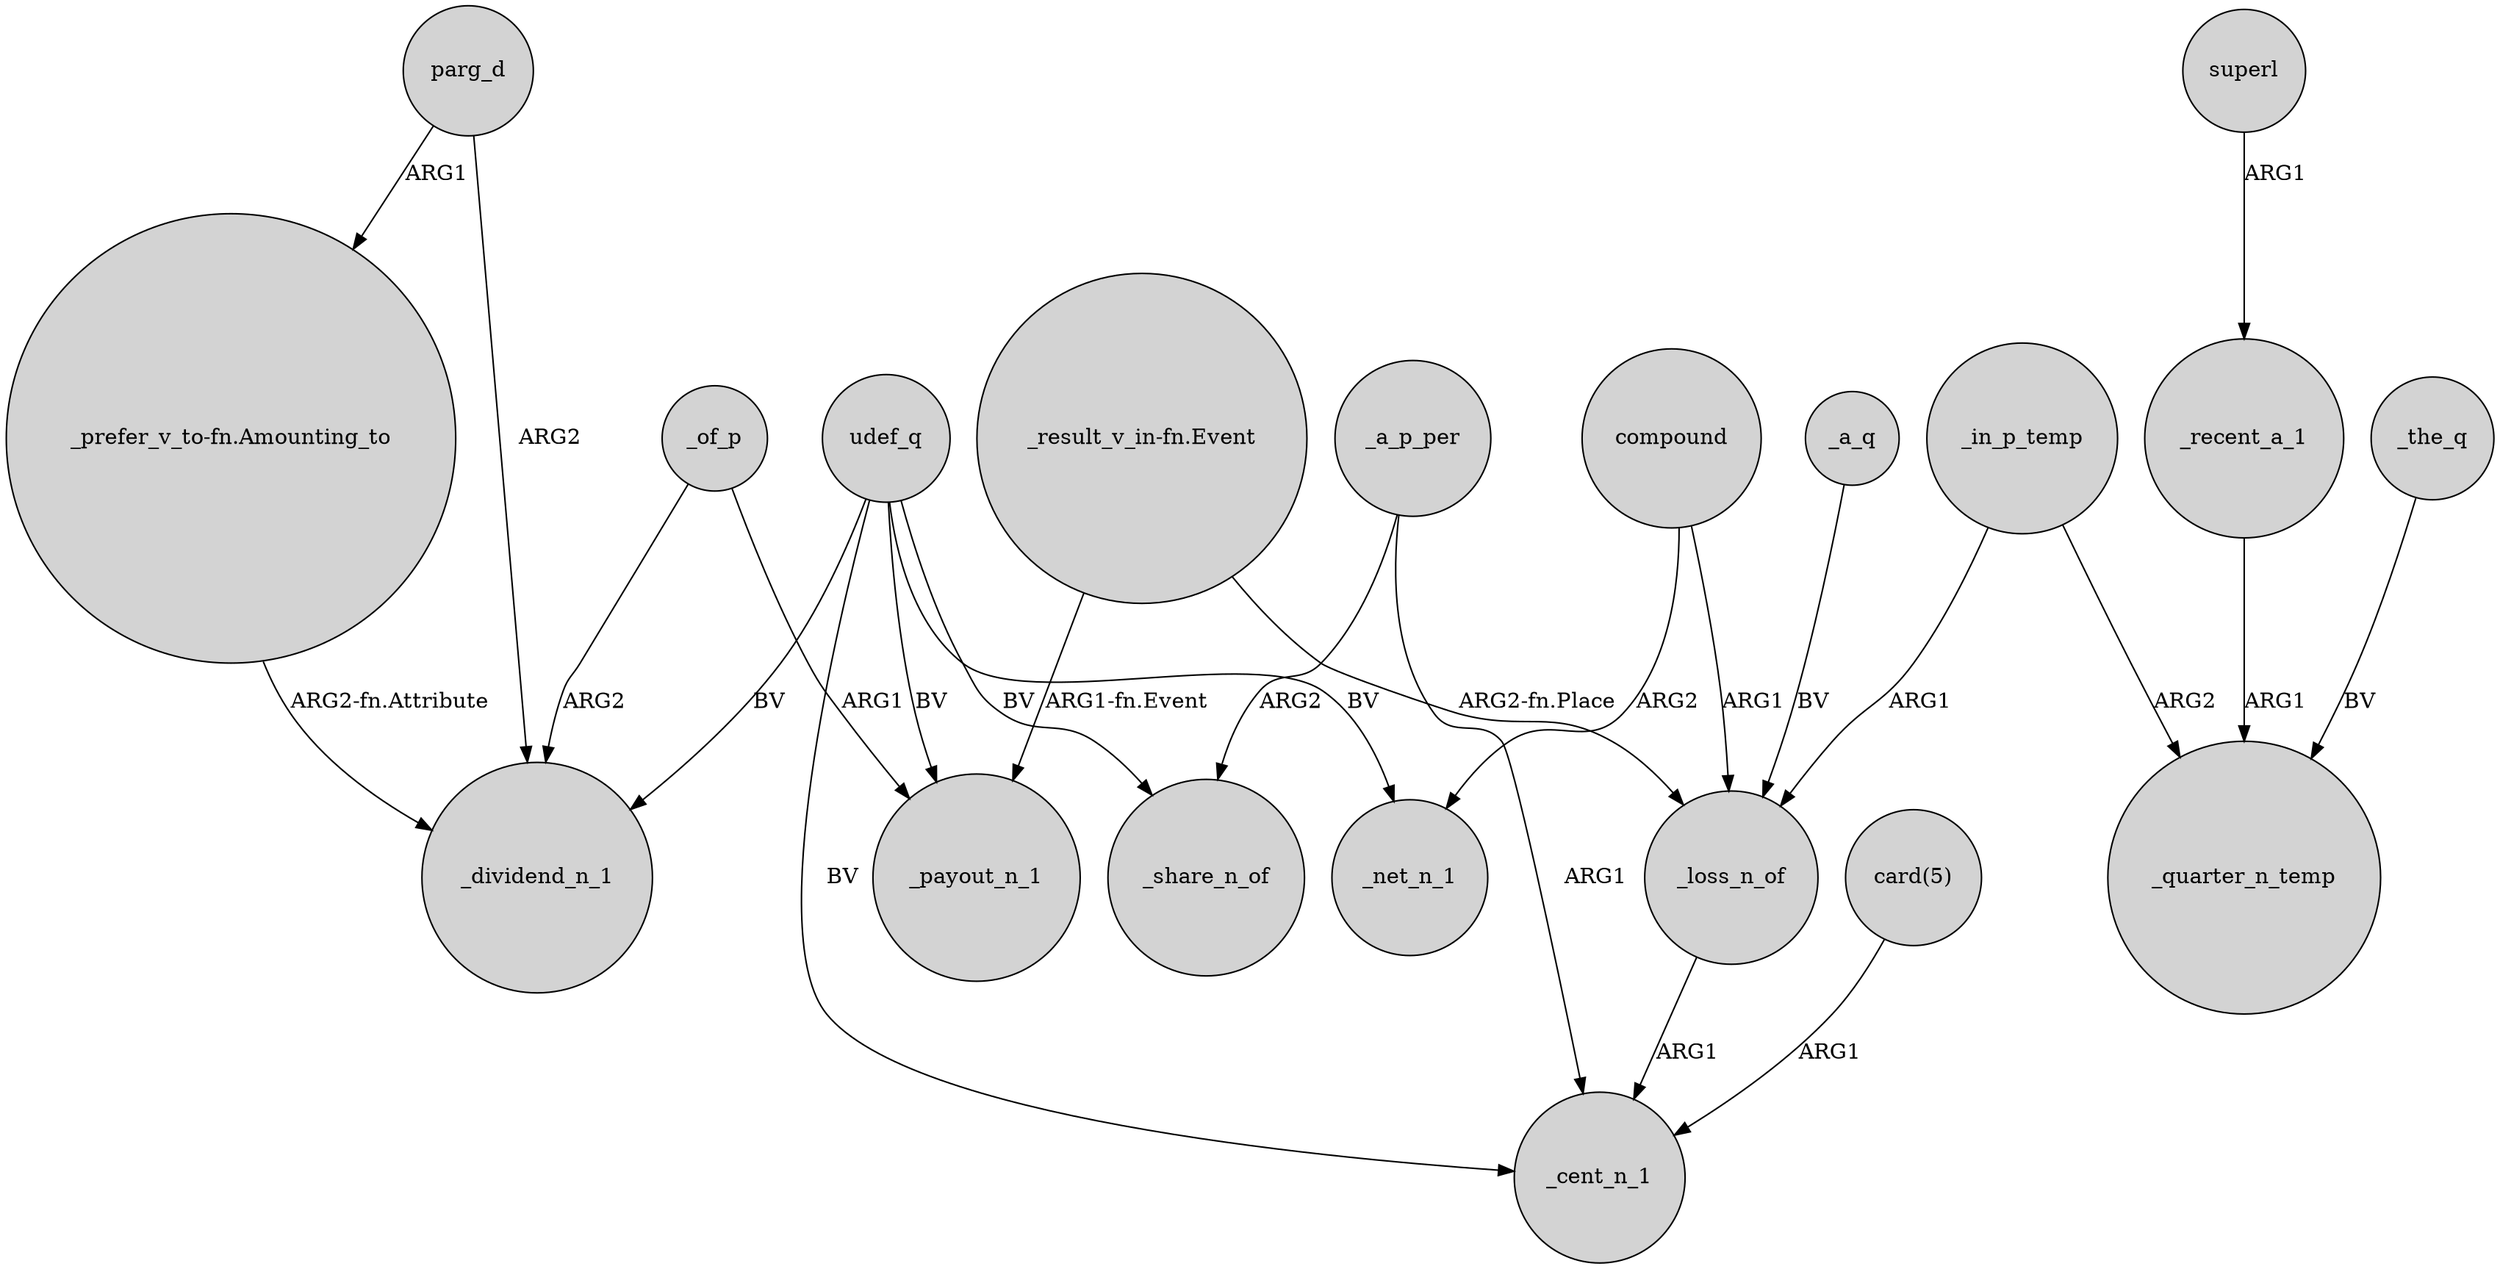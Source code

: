 digraph {
	node [shape=circle style=filled]
	udef_q -> _dividend_n_1 [label=BV]
	_a_q -> _loss_n_of [label=BV]
	_in_p_temp -> _quarter_n_temp [label=ARG2]
	"_prefer_v_to-fn.Amounting_to" -> _dividend_n_1 [label="ARG2-fn.Attribute"]
	compound -> _net_n_1 [label=ARG2]
	_a_p_per -> _cent_n_1 [label=ARG1]
	_loss_n_of -> _cent_n_1 [label=ARG1]
	_the_q -> _quarter_n_temp [label=BV]
	"_result_v_in-fn.Event" -> _loss_n_of [label="ARG2-fn.Place"]
	udef_q -> _payout_n_1 [label=BV]
	_of_p -> _payout_n_1 [label=ARG1]
	"_result_v_in-fn.Event" -> _payout_n_1 [label="ARG1-fn.Event"]
	udef_q -> _cent_n_1 [label=BV]
	parg_d -> "_prefer_v_to-fn.Amounting_to" [label=ARG1]
	compound -> _loss_n_of [label=ARG1]
	parg_d -> _dividend_n_1 [label=ARG2]
	_a_p_per -> _share_n_of [label=ARG2]
	udef_q -> _share_n_of [label=BV]
	udef_q -> _net_n_1 [label=BV]
	_in_p_temp -> _loss_n_of [label=ARG1]
	_of_p -> _dividend_n_1 [label=ARG2]
	_recent_a_1 -> _quarter_n_temp [label=ARG1]
	superl -> _recent_a_1 [label=ARG1]
	"card(5)" -> _cent_n_1 [label=ARG1]
}
